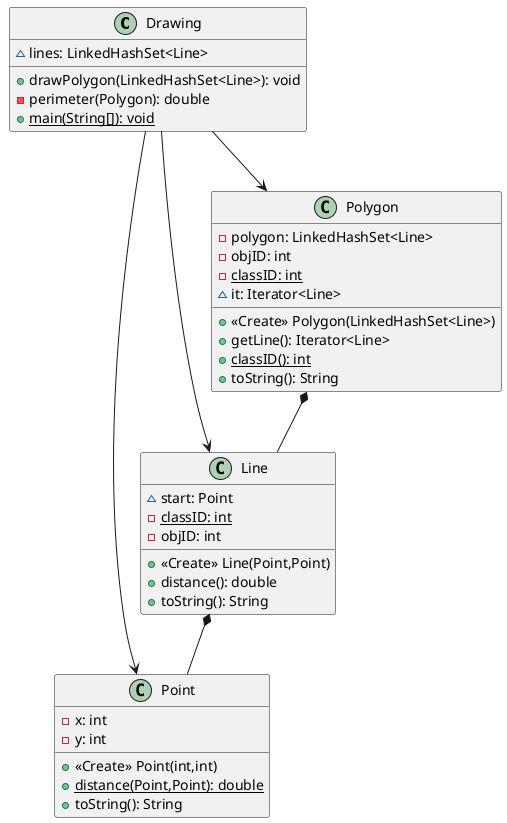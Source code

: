 @startuml
    class Drawing {
        ~ lines: LinkedHashSet<Line>
        + drawPolygon(LinkedHashSet<Line>): void
        - perimeter(Polygon): double
        + {static} main(String[]): void
    }
    class Point {
        - x: int
        - y: int
        + <<Create>> Point(int,int)
        + {static} distance(Point,Point): double
        + toString(): String
    }
    class Line {
        ~ start: Point
        - {static} classID: int
        - objID: int
        + <<Create>> Line(Point,Point)
        + distance(): double
        + toString(): String
    }
    class Polygon {
        - polygon: LinkedHashSet<Line>
        - objID: int
        - {static} classID: int
        ~ it: Iterator<Line>
        + <<Create>> Polygon(LinkedHashSet<Line>)
        + getLine(): Iterator<Line>
        + {static} classID(): int
        + toString(): String
    }

    Drawing --> Line
    Drawing --> Polygon
    Drawing --> Point
    Line *-- Point
    Polygon *-- Line
@enduml